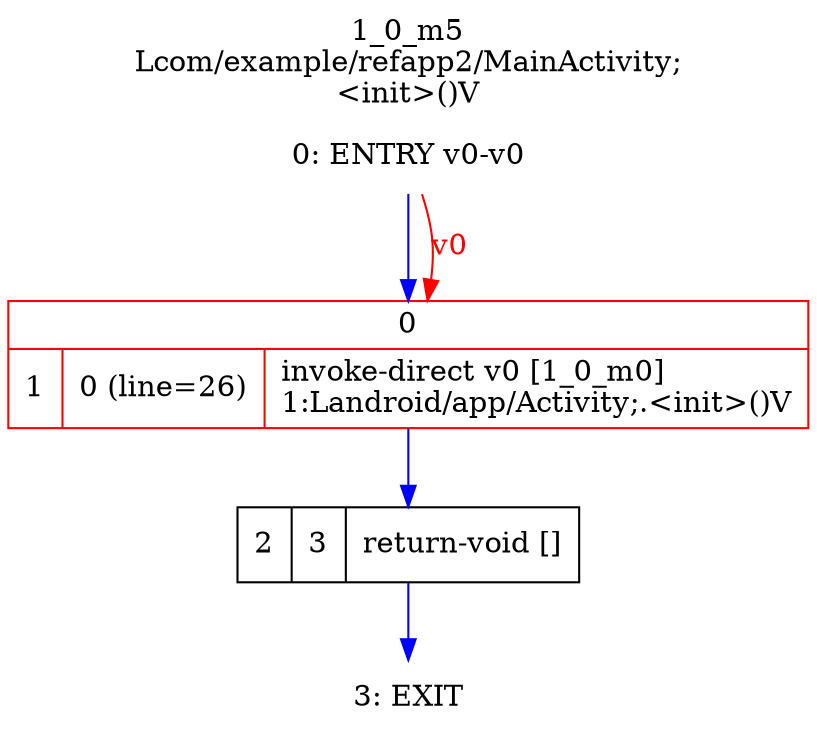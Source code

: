 digraph G {
rankdir=UD;
labelloc=t;
label="1_0_m5\nLcom/example/refapp2/MainActivity;
<init>()V";
0[label="0: ENTRY v0-v0",shape=plaintext];
1[label="{0|{1|0 (line=26)|invoke-direct v0 [1_0_m0]\l1:Landroid/app/Activity;.\<init\>()V\l}}",shape=record,URL="1_0_m0.dot", color=red];
2[label="2|3|return-void []\l",shape=record];
3[label="3: EXIT",shape=plaintext];
0->1 [color=blue, fontcolor=blue,weight=100, taillabel=""];
1->2 [color=blue, fontcolor=blue,weight=100, taillabel=""];
2->3 [color=blue, fontcolor=blue,weight=100, taillabel=""];
0->1 [color=red, fontcolor=red, label="v0"];
}
